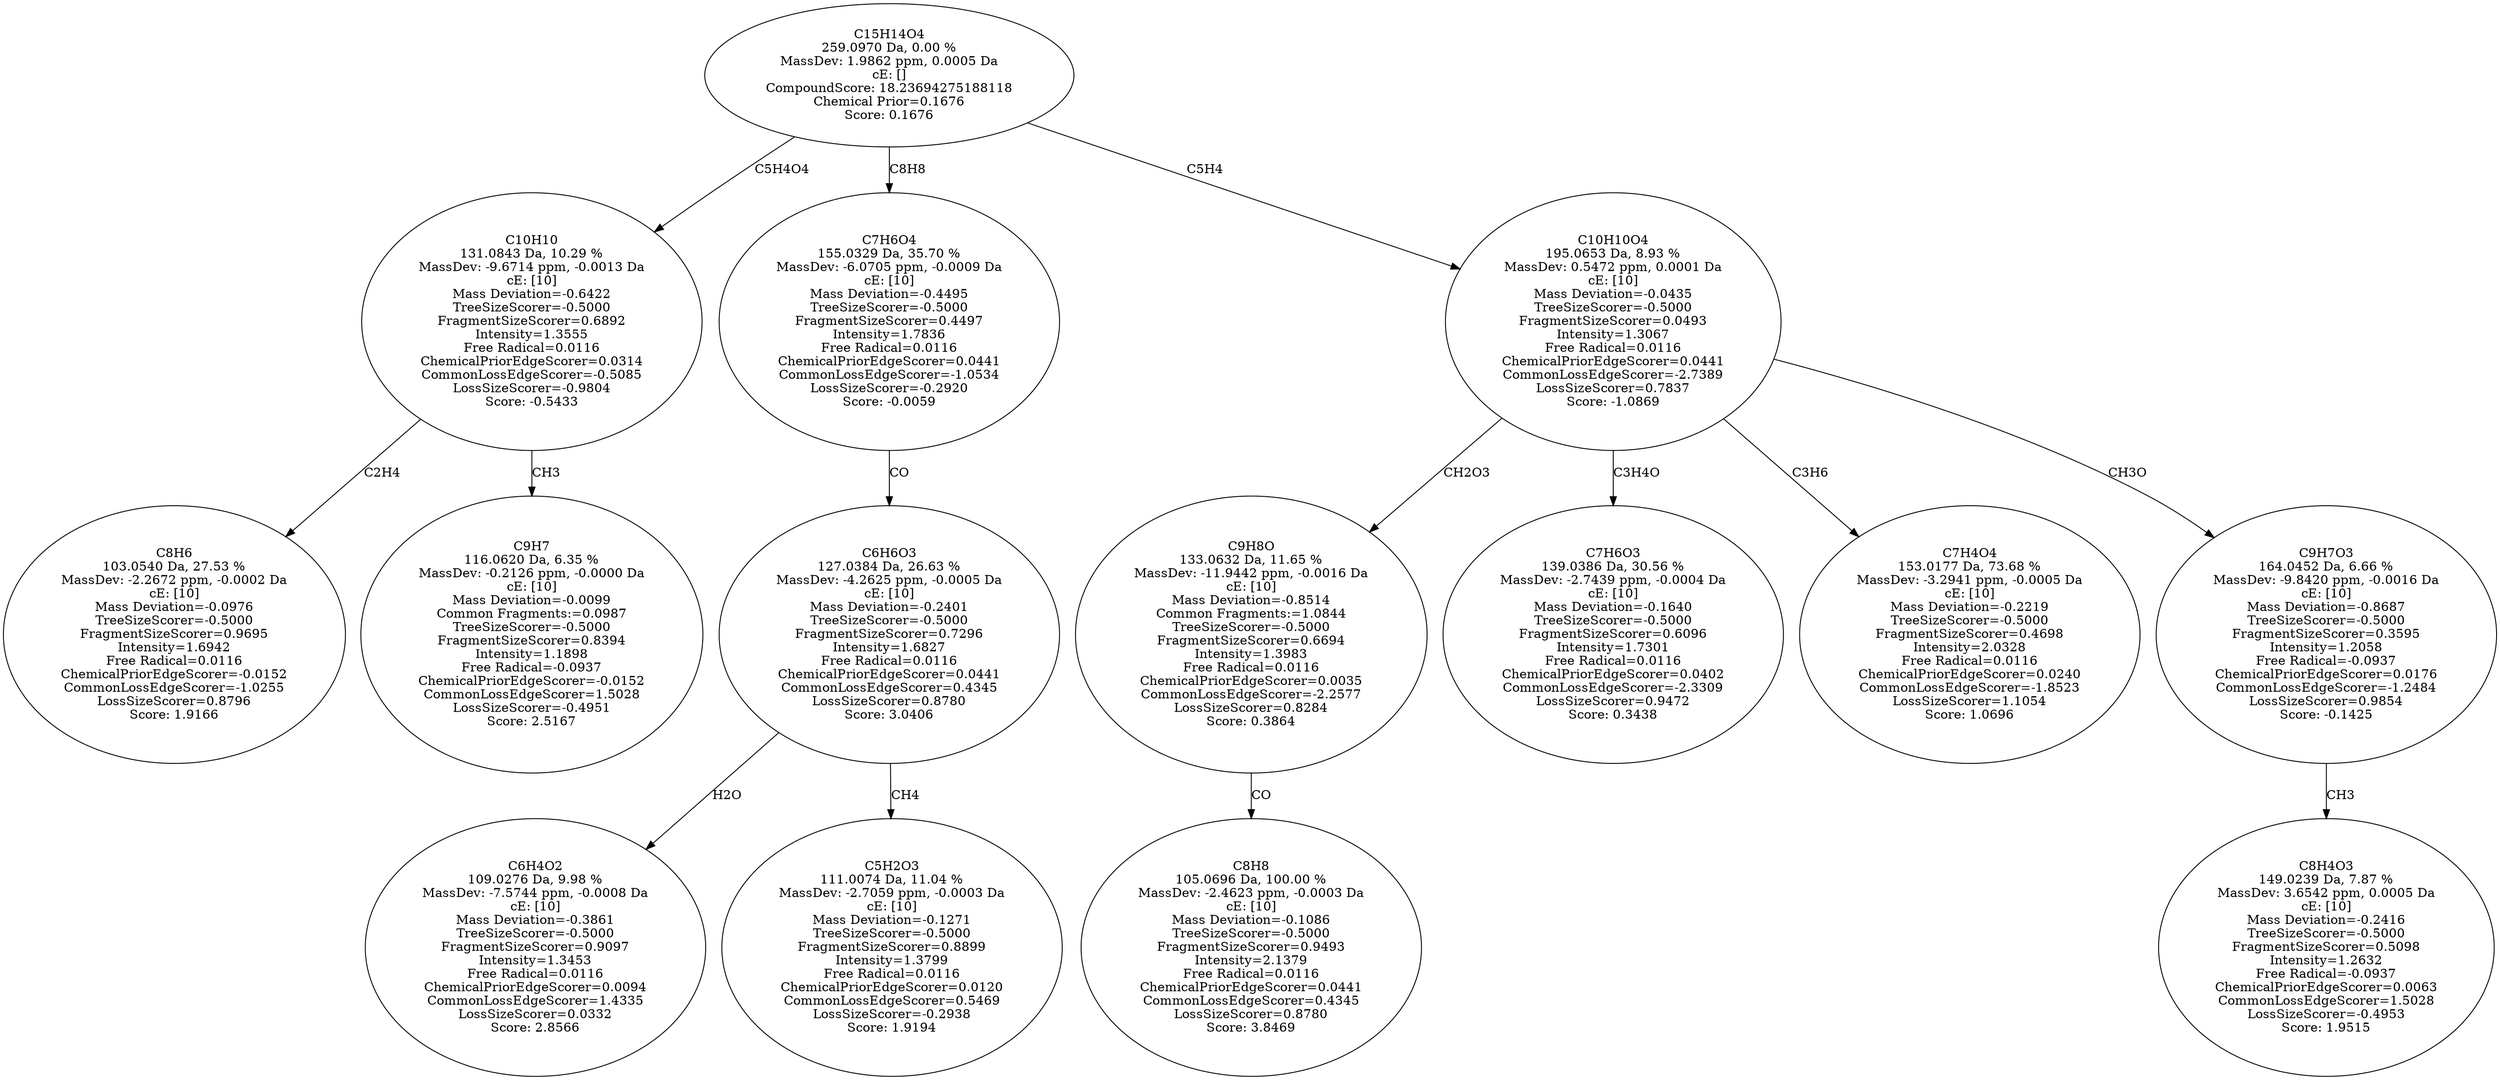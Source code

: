 strict digraph {
v1 [label="C8H6\n103.0540 Da, 27.53 %\nMassDev: -2.2672 ppm, -0.0002 Da\ncE: [10]\nMass Deviation=-0.0976\nTreeSizeScorer=-0.5000\nFragmentSizeScorer=0.9695\nIntensity=1.6942\nFree Radical=0.0116\nChemicalPriorEdgeScorer=-0.0152\nCommonLossEdgeScorer=-1.0255\nLossSizeScorer=0.8796\nScore: 1.9166"];
v2 [label="C9H7\n116.0620 Da, 6.35 %\nMassDev: -0.2126 ppm, -0.0000 Da\ncE: [10]\nMass Deviation=-0.0099\nCommon Fragments:=0.0987\nTreeSizeScorer=-0.5000\nFragmentSizeScorer=0.8394\nIntensity=1.1898\nFree Radical=-0.0937\nChemicalPriorEdgeScorer=-0.0152\nCommonLossEdgeScorer=1.5028\nLossSizeScorer=-0.4951\nScore: 2.5167"];
v3 [label="C10H10\n131.0843 Da, 10.29 %\nMassDev: -9.6714 ppm, -0.0013 Da\ncE: [10]\nMass Deviation=-0.6422\nTreeSizeScorer=-0.5000\nFragmentSizeScorer=0.6892\nIntensity=1.3555\nFree Radical=0.0116\nChemicalPriorEdgeScorer=0.0314\nCommonLossEdgeScorer=-0.5085\nLossSizeScorer=-0.9804\nScore: -0.5433"];
v4 [label="C6H4O2\n109.0276 Da, 9.98 %\nMassDev: -7.5744 ppm, -0.0008 Da\ncE: [10]\nMass Deviation=-0.3861\nTreeSizeScorer=-0.5000\nFragmentSizeScorer=0.9097\nIntensity=1.3453\nFree Radical=0.0116\nChemicalPriorEdgeScorer=0.0094\nCommonLossEdgeScorer=1.4335\nLossSizeScorer=0.0332\nScore: 2.8566"];
v5 [label="C5H2O3\n111.0074 Da, 11.04 %\nMassDev: -2.7059 ppm, -0.0003 Da\ncE: [10]\nMass Deviation=-0.1271\nTreeSizeScorer=-0.5000\nFragmentSizeScorer=0.8899\nIntensity=1.3799\nFree Radical=0.0116\nChemicalPriorEdgeScorer=0.0120\nCommonLossEdgeScorer=0.5469\nLossSizeScorer=-0.2938\nScore: 1.9194"];
v6 [label="C6H6O3\n127.0384 Da, 26.63 %\nMassDev: -4.2625 ppm, -0.0005 Da\ncE: [10]\nMass Deviation=-0.2401\nTreeSizeScorer=-0.5000\nFragmentSizeScorer=0.7296\nIntensity=1.6827\nFree Radical=0.0116\nChemicalPriorEdgeScorer=0.0441\nCommonLossEdgeScorer=0.4345\nLossSizeScorer=0.8780\nScore: 3.0406"];
v7 [label="C7H6O4\n155.0329 Da, 35.70 %\nMassDev: -6.0705 ppm, -0.0009 Da\ncE: [10]\nMass Deviation=-0.4495\nTreeSizeScorer=-0.5000\nFragmentSizeScorer=0.4497\nIntensity=1.7836\nFree Radical=0.0116\nChemicalPriorEdgeScorer=0.0441\nCommonLossEdgeScorer=-1.0534\nLossSizeScorer=-0.2920\nScore: -0.0059"];
v8 [label="C8H8\n105.0696 Da, 100.00 %\nMassDev: -2.4623 ppm, -0.0003 Da\ncE: [10]\nMass Deviation=-0.1086\nTreeSizeScorer=-0.5000\nFragmentSizeScorer=0.9493\nIntensity=2.1379\nFree Radical=0.0116\nChemicalPriorEdgeScorer=0.0441\nCommonLossEdgeScorer=0.4345\nLossSizeScorer=0.8780\nScore: 3.8469"];
v9 [label="C9H8O\n133.0632 Da, 11.65 %\nMassDev: -11.9442 ppm, -0.0016 Da\ncE: [10]\nMass Deviation=-0.8514\nCommon Fragments:=1.0844\nTreeSizeScorer=-0.5000\nFragmentSizeScorer=0.6694\nIntensity=1.3983\nFree Radical=0.0116\nChemicalPriorEdgeScorer=0.0035\nCommonLossEdgeScorer=-2.2577\nLossSizeScorer=0.8284\nScore: 0.3864"];
v10 [label="C7H6O3\n139.0386 Da, 30.56 %\nMassDev: -2.7439 ppm, -0.0004 Da\ncE: [10]\nMass Deviation=-0.1640\nTreeSizeScorer=-0.5000\nFragmentSizeScorer=0.6096\nIntensity=1.7301\nFree Radical=0.0116\nChemicalPriorEdgeScorer=0.0402\nCommonLossEdgeScorer=-2.3309\nLossSizeScorer=0.9472\nScore: 0.3438"];
v11 [label="C7H4O4\n153.0177 Da, 73.68 %\nMassDev: -3.2941 ppm, -0.0005 Da\ncE: [10]\nMass Deviation=-0.2219\nTreeSizeScorer=-0.5000\nFragmentSizeScorer=0.4698\nIntensity=2.0328\nFree Radical=0.0116\nChemicalPriorEdgeScorer=0.0240\nCommonLossEdgeScorer=-1.8523\nLossSizeScorer=1.1054\nScore: 1.0696"];
v12 [label="C8H4O3\n149.0239 Da, 7.87 %\nMassDev: 3.6542 ppm, 0.0005 Da\ncE: [10]\nMass Deviation=-0.2416\nTreeSizeScorer=-0.5000\nFragmentSizeScorer=0.5098\nIntensity=1.2632\nFree Radical=-0.0937\nChemicalPriorEdgeScorer=0.0063\nCommonLossEdgeScorer=1.5028\nLossSizeScorer=-0.4953\nScore: 1.9515"];
v13 [label="C9H7O3\n164.0452 Da, 6.66 %\nMassDev: -9.8420 ppm, -0.0016 Da\ncE: [10]\nMass Deviation=-0.8687\nTreeSizeScorer=-0.5000\nFragmentSizeScorer=0.3595\nIntensity=1.2058\nFree Radical=-0.0937\nChemicalPriorEdgeScorer=0.0176\nCommonLossEdgeScorer=-1.2484\nLossSizeScorer=0.9854\nScore: -0.1425"];
v14 [label="C10H10O4\n195.0653 Da, 8.93 %\nMassDev: 0.5472 ppm, 0.0001 Da\ncE: [10]\nMass Deviation=-0.0435\nTreeSizeScorer=-0.5000\nFragmentSizeScorer=0.0493\nIntensity=1.3067\nFree Radical=0.0116\nChemicalPriorEdgeScorer=0.0441\nCommonLossEdgeScorer=-2.7389\nLossSizeScorer=0.7837\nScore: -1.0869"];
v15 [label="C15H14O4\n259.0970 Da, 0.00 %\nMassDev: 1.9862 ppm, 0.0005 Da\ncE: []\nCompoundScore: 18.23694275188118\nChemical Prior=0.1676\nScore: 0.1676"];
v3 -> v1 [label="C2H4"];
v3 -> v2 [label="CH3"];
v15 -> v3 [label="C5H4O4"];
v6 -> v4 [label="H2O"];
v6 -> v5 [label="CH4"];
v7 -> v6 [label="CO"];
v15 -> v7 [label="C8H8"];
v9 -> v8 [label="CO"];
v14 -> v9 [label="CH2O3"];
v14 -> v10 [label="C3H4O"];
v14 -> v11 [label="C3H6"];
v13 -> v12 [label="CH3"];
v14 -> v13 [label="CH3O"];
v15 -> v14 [label="C5H4"];
}